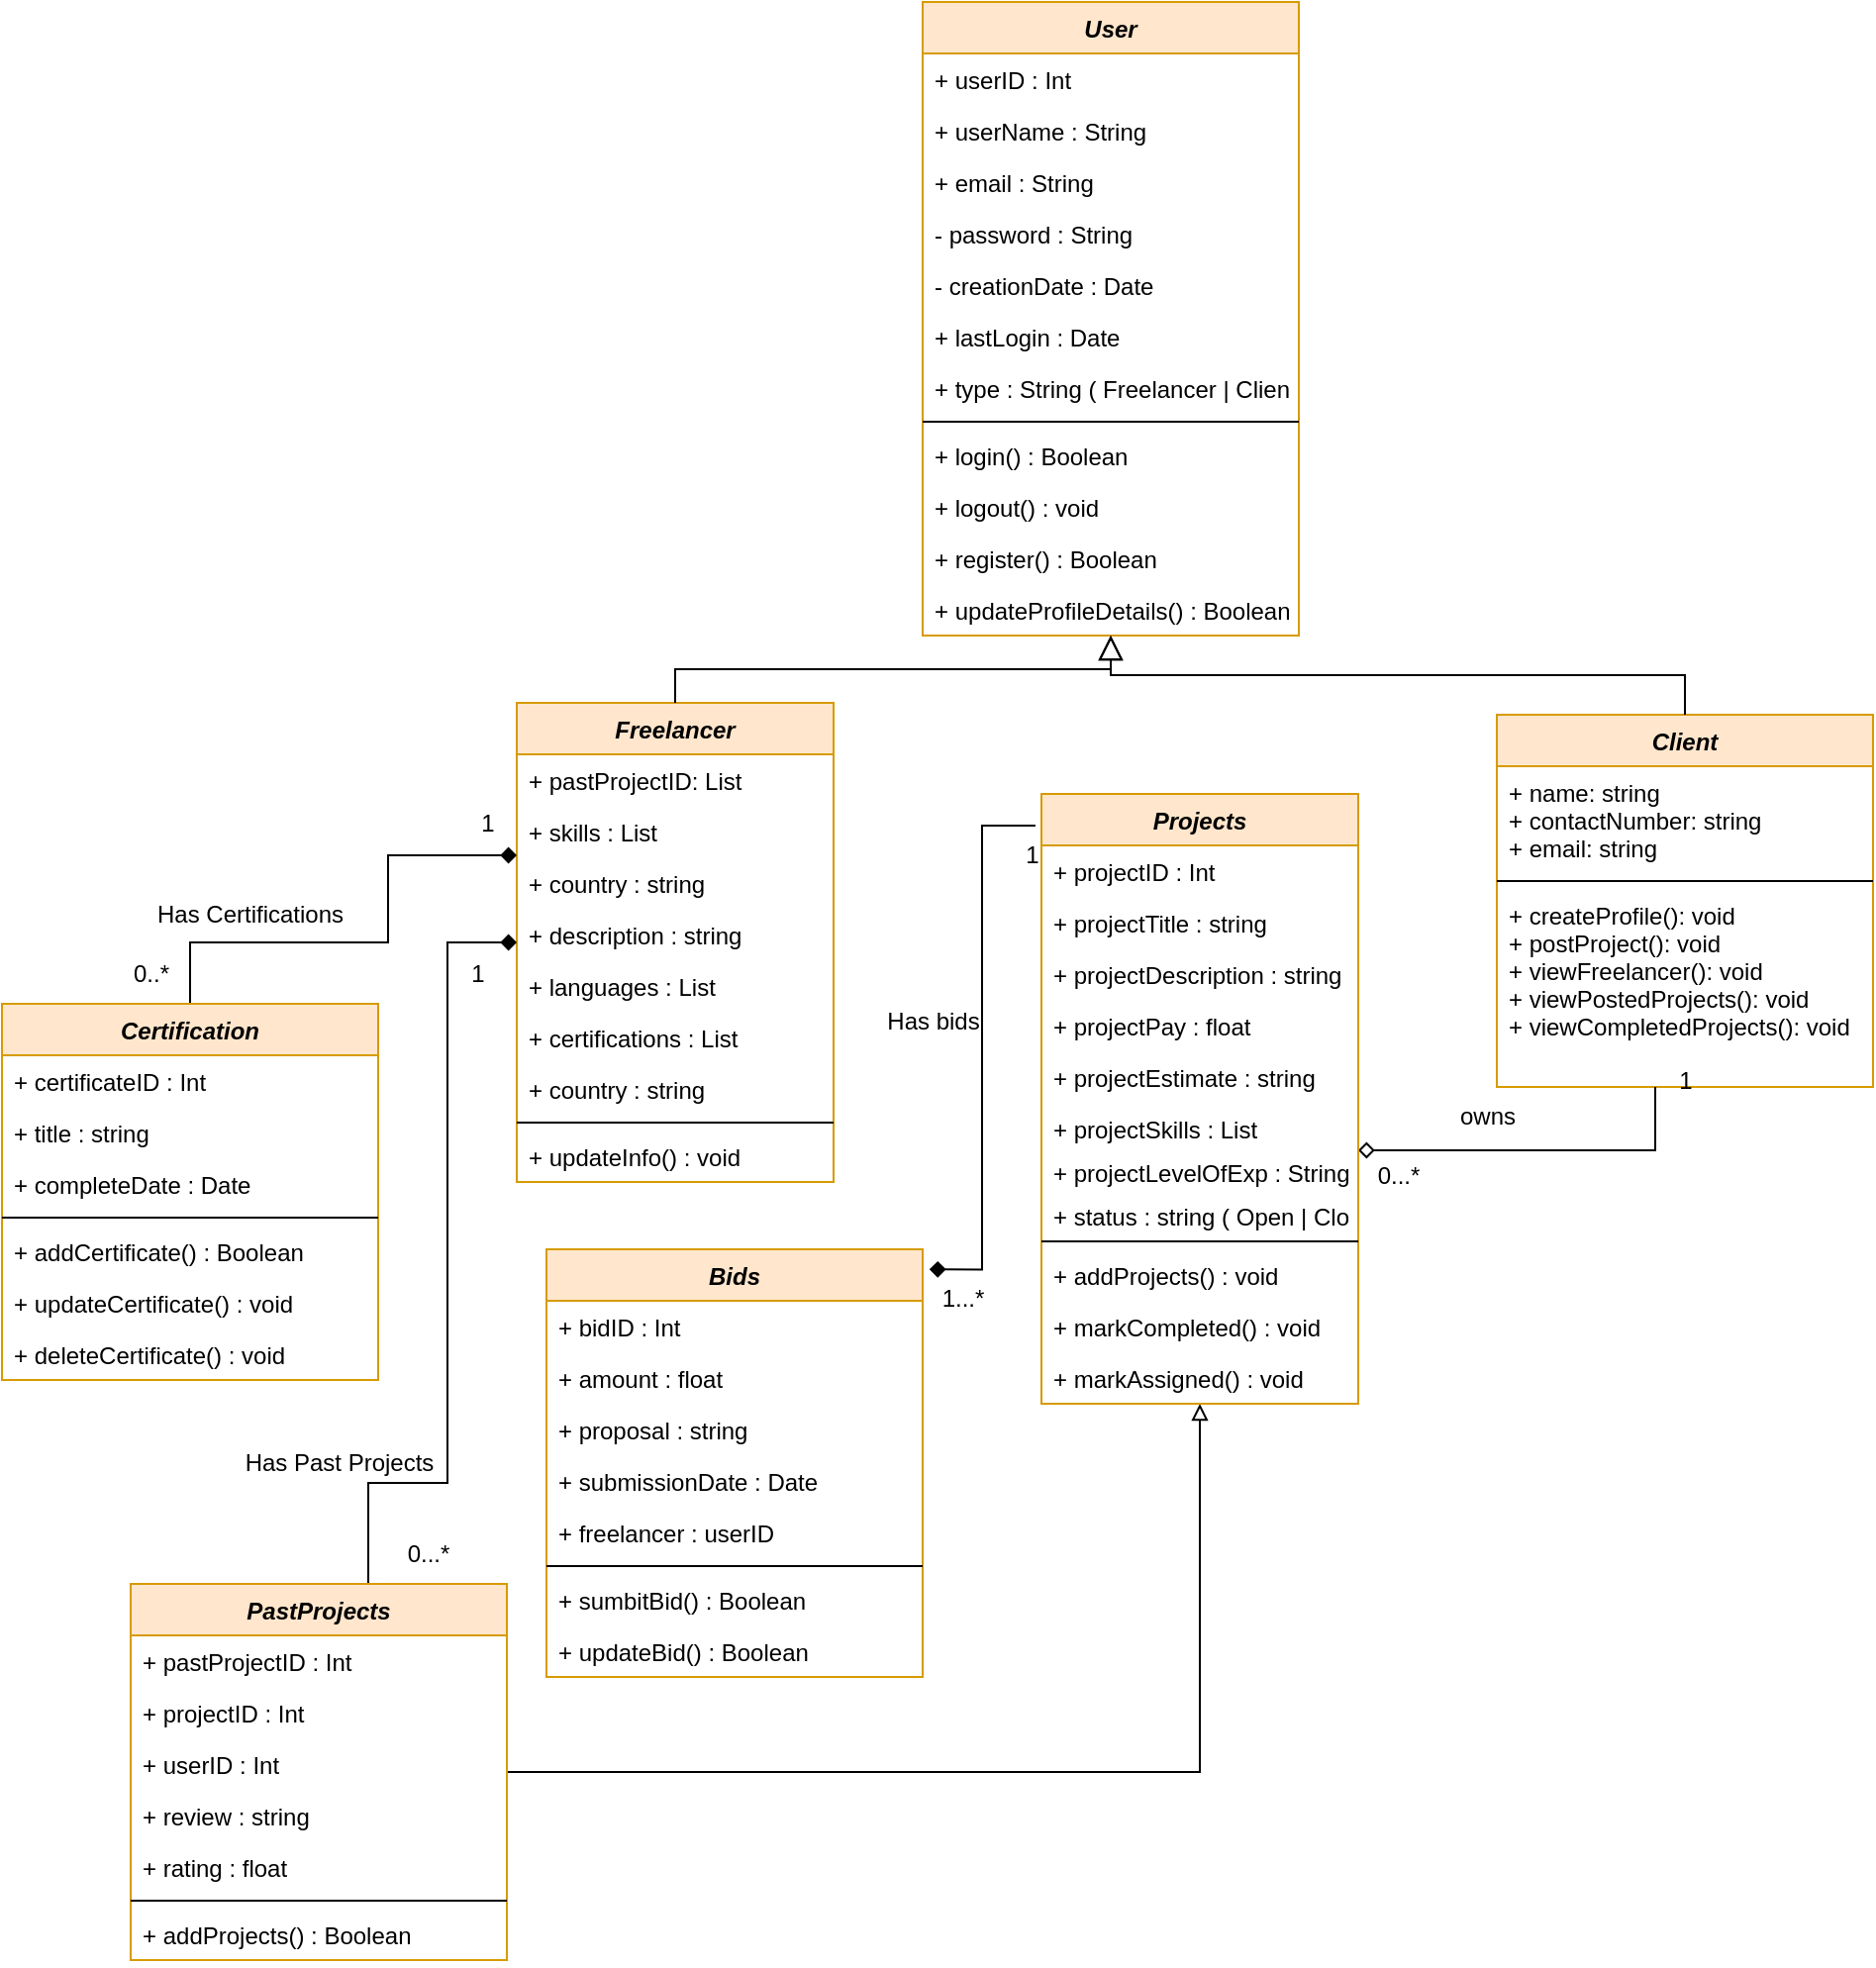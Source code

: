<mxfile version="24.7.16">
  <diagram id="C5RBs43oDa-KdzZeNtuy" name="Page-1">
    <mxGraphModel dx="2284" dy="1010" grid="1" gridSize="10" guides="1" tooltips="1" connect="1" arrows="1" fold="1" page="1" pageScale="1" pageWidth="827" pageHeight="1169" math="0" shadow="0">
      <root>
        <mxCell id="WIyWlLk6GJQsqaUBKTNV-0" />
        <mxCell id="WIyWlLk6GJQsqaUBKTNV-1" parent="WIyWlLk6GJQsqaUBKTNV-0" />
        <mxCell id="zkfFHV4jXpPFQw0GAbJ--0" value="User" style="swimlane;fontStyle=3;align=center;verticalAlign=top;childLayout=stackLayout;horizontal=1;startSize=26;horizontalStack=0;resizeParent=1;resizeLast=0;collapsible=1;marginBottom=0;rounded=0;shadow=0;strokeWidth=1;fillColor=#ffe6cc;strokeColor=#d79b00;" parent="WIyWlLk6GJQsqaUBKTNV-1" vertex="1">
          <mxGeometry x="210" y="370" width="190" height="320" as="geometry">
            <mxRectangle x="220" y="120" width="160" height="26" as="alternateBounds" />
          </mxGeometry>
        </mxCell>
        <mxCell id="zkfFHV4jXpPFQw0GAbJ--1" value="+ userID : Int" style="text;align=left;verticalAlign=top;spacingLeft=4;spacingRight=4;overflow=hidden;rotatable=0;points=[[0,0.5],[1,0.5]];portConstraint=eastwest;" parent="zkfFHV4jXpPFQw0GAbJ--0" vertex="1">
          <mxGeometry y="26" width="190" height="26" as="geometry" />
        </mxCell>
        <mxCell id="zkfFHV4jXpPFQw0GAbJ--2" value="+ userName : String" style="text;align=left;verticalAlign=top;spacingLeft=4;spacingRight=4;overflow=hidden;rotatable=0;points=[[0,0.5],[1,0.5]];portConstraint=eastwest;rounded=0;shadow=0;html=0;" parent="zkfFHV4jXpPFQw0GAbJ--0" vertex="1">
          <mxGeometry y="52" width="190" height="26" as="geometry" />
        </mxCell>
        <mxCell id="zkfFHV4jXpPFQw0GAbJ--3" value="+ email : String" style="text;align=left;verticalAlign=top;spacingLeft=4;spacingRight=4;overflow=hidden;rotatable=0;points=[[0,0.5],[1,0.5]];portConstraint=eastwest;rounded=0;shadow=0;html=0;" parent="zkfFHV4jXpPFQw0GAbJ--0" vertex="1">
          <mxGeometry y="78" width="190" height="26" as="geometry" />
        </mxCell>
        <mxCell id="_2dyOHn-451v4QVMDKlG-2" value="- password : String" style="text;align=left;verticalAlign=top;spacingLeft=4;spacingRight=4;overflow=hidden;rotatable=0;points=[[0,0.5],[1,0.5]];portConstraint=eastwest;rounded=0;shadow=0;html=0;" parent="zkfFHV4jXpPFQw0GAbJ--0" vertex="1">
          <mxGeometry y="104" width="190" height="26" as="geometry" />
        </mxCell>
        <mxCell id="_2dyOHn-451v4QVMDKlG-3" value="- creationDate : Date" style="text;align=left;verticalAlign=top;spacingLeft=4;spacingRight=4;overflow=hidden;rotatable=0;points=[[0,0.5],[1,0.5]];portConstraint=eastwest;rounded=0;shadow=0;html=0;" parent="zkfFHV4jXpPFQw0GAbJ--0" vertex="1">
          <mxGeometry y="130" width="190" height="26" as="geometry" />
        </mxCell>
        <mxCell id="_2dyOHn-451v4QVMDKlG-4" value="+ lastLogin : Date" style="text;align=left;verticalAlign=top;spacingLeft=4;spacingRight=4;overflow=hidden;rotatable=0;points=[[0,0.5],[1,0.5]];portConstraint=eastwest;rounded=0;shadow=0;html=0;" parent="zkfFHV4jXpPFQw0GAbJ--0" vertex="1">
          <mxGeometry y="156" width="190" height="26" as="geometry" />
        </mxCell>
        <mxCell id="_2dyOHn-451v4QVMDKlG-31" value="+ type : String ( Freelancer | Client)" style="text;align=left;verticalAlign=top;spacingLeft=4;spacingRight=4;overflow=hidden;rotatable=0;points=[[0,0.5],[1,0.5]];portConstraint=eastwest;rounded=0;shadow=0;html=0;" parent="zkfFHV4jXpPFQw0GAbJ--0" vertex="1">
          <mxGeometry y="182" width="190" height="26" as="geometry" />
        </mxCell>
        <mxCell id="zkfFHV4jXpPFQw0GAbJ--4" value="" style="line;html=1;strokeWidth=1;align=left;verticalAlign=middle;spacingTop=-1;spacingLeft=3;spacingRight=3;rotatable=0;labelPosition=right;points=[];portConstraint=eastwest;" parent="zkfFHV4jXpPFQw0GAbJ--0" vertex="1">
          <mxGeometry y="208" width="190" height="8" as="geometry" />
        </mxCell>
        <mxCell id="zkfFHV4jXpPFQw0GAbJ--5" value="+ login() : Boolean" style="text;align=left;verticalAlign=top;spacingLeft=4;spacingRight=4;overflow=hidden;rotatable=0;points=[[0,0.5],[1,0.5]];portConstraint=eastwest;" parent="zkfFHV4jXpPFQw0GAbJ--0" vertex="1">
          <mxGeometry y="216" width="190" height="26" as="geometry" />
        </mxCell>
        <mxCell id="_2dyOHn-451v4QVMDKlG-0" value="+ logout() : void" style="text;align=left;verticalAlign=top;spacingLeft=4;spacingRight=4;overflow=hidden;rotatable=0;points=[[0,0.5],[1,0.5]];portConstraint=eastwest;" parent="zkfFHV4jXpPFQw0GAbJ--0" vertex="1">
          <mxGeometry y="242" width="190" height="26" as="geometry" />
        </mxCell>
        <mxCell id="_2dyOHn-451v4QVMDKlG-5" value="+ register() : Boolean" style="text;align=left;verticalAlign=top;spacingLeft=4;spacingRight=4;overflow=hidden;rotatable=0;points=[[0,0.5],[1,0.5]];portConstraint=eastwest;" parent="zkfFHV4jXpPFQw0GAbJ--0" vertex="1">
          <mxGeometry y="268" width="190" height="26" as="geometry" />
        </mxCell>
        <mxCell id="_2dyOHn-451v4QVMDKlG-6" value="+ updateProfileDetails() : Boolean" style="text;align=left;verticalAlign=top;spacingLeft=4;spacingRight=4;overflow=hidden;rotatable=0;points=[[0,0.5],[1,0.5]];portConstraint=eastwest;" parent="zkfFHV4jXpPFQw0GAbJ--0" vertex="1">
          <mxGeometry y="294" width="190" height="26" as="geometry" />
        </mxCell>
        <mxCell id="zkfFHV4jXpPFQw0GAbJ--6" value="Freelancer" style="swimlane;fontStyle=3;align=center;verticalAlign=top;childLayout=stackLayout;horizontal=1;startSize=26;horizontalStack=0;resizeParent=1;resizeLast=0;collapsible=1;marginBottom=0;rounded=0;shadow=0;strokeWidth=1;fillColor=#ffe6cc;strokeColor=#d79b00;" parent="WIyWlLk6GJQsqaUBKTNV-1" vertex="1">
          <mxGeometry x="5" y="724" width="160" height="242" as="geometry">
            <mxRectangle x="130" y="380" width="160" height="26" as="alternateBounds" />
          </mxGeometry>
        </mxCell>
        <mxCell id="zkfFHV4jXpPFQw0GAbJ--7" value="+ pastProjectID: List" style="text;align=left;verticalAlign=top;spacingLeft=4;spacingRight=4;overflow=hidden;rotatable=0;points=[[0,0.5],[1,0.5]];portConstraint=eastwest;" parent="zkfFHV4jXpPFQw0GAbJ--6" vertex="1">
          <mxGeometry y="26" width="160" height="26" as="geometry" />
        </mxCell>
        <mxCell id="zkfFHV4jXpPFQw0GAbJ--8" value="+ skills : List" style="text;align=left;verticalAlign=top;spacingLeft=4;spacingRight=4;overflow=hidden;rotatable=0;points=[[0,0.5],[1,0.5]];portConstraint=eastwest;rounded=0;shadow=0;html=0;" parent="zkfFHV4jXpPFQw0GAbJ--6" vertex="1">
          <mxGeometry y="52" width="160" height="26" as="geometry" />
        </mxCell>
        <mxCell id="zkfFHV4jXpPFQw0GAbJ--11" value="+ country : string" style="text;align=left;verticalAlign=top;spacingLeft=4;spacingRight=4;overflow=hidden;rotatable=0;points=[[0,0.5],[1,0.5]];portConstraint=eastwest;" parent="zkfFHV4jXpPFQw0GAbJ--6" vertex="1">
          <mxGeometry y="78" width="160" height="26" as="geometry" />
        </mxCell>
        <mxCell id="_2dyOHn-451v4QVMDKlG-7" value="+ description : string" style="text;align=left;verticalAlign=top;spacingLeft=4;spacingRight=4;overflow=hidden;rotatable=0;points=[[0,0.5],[1,0.5]];portConstraint=eastwest;rounded=0;shadow=0;html=0;" parent="zkfFHV4jXpPFQw0GAbJ--6" vertex="1">
          <mxGeometry y="104" width="160" height="26" as="geometry" />
        </mxCell>
        <mxCell id="_2dyOHn-451v4QVMDKlG-18" value="+ languages : List" style="text;align=left;verticalAlign=top;spacingLeft=4;spacingRight=4;overflow=hidden;rotatable=0;points=[[0,0.5],[1,0.5]];portConstraint=eastwest;rounded=0;shadow=0;html=0;" parent="zkfFHV4jXpPFQw0GAbJ--6" vertex="1">
          <mxGeometry y="130" width="160" height="26" as="geometry" />
        </mxCell>
        <mxCell id="_2dyOHn-451v4QVMDKlG-9" value="+ certifications : List" style="text;align=left;verticalAlign=top;spacingLeft=4;spacingRight=4;overflow=hidden;rotatable=0;points=[[0,0.5],[1,0.5]];portConstraint=eastwest;rounded=0;shadow=0;html=0;" parent="zkfFHV4jXpPFQw0GAbJ--6" vertex="1">
          <mxGeometry y="156" width="160" height="26" as="geometry" />
        </mxCell>
        <mxCell id="_2dyOHn-451v4QVMDKlG-8" value="+ country : string" style="text;align=left;verticalAlign=top;spacingLeft=4;spacingRight=4;overflow=hidden;rotatable=0;points=[[0,0.5],[1,0.5]];portConstraint=eastwest;" parent="zkfFHV4jXpPFQw0GAbJ--6" vertex="1">
          <mxGeometry y="182" width="160" height="26" as="geometry" />
        </mxCell>
        <mxCell id="zkfFHV4jXpPFQw0GAbJ--9" value="" style="line;html=1;strokeWidth=1;align=left;verticalAlign=middle;spacingTop=-1;spacingLeft=3;spacingRight=3;rotatable=0;labelPosition=right;points=[];portConstraint=eastwest;" parent="zkfFHV4jXpPFQw0GAbJ--6" vertex="1">
          <mxGeometry y="208" width="160" height="8" as="geometry" />
        </mxCell>
        <mxCell id="6yw1cIKWVgHBDw2OMGRw-45" value="+ updateInfo() : void" style="text;align=left;verticalAlign=top;spacingLeft=4;spacingRight=4;overflow=hidden;rotatable=0;points=[[0,0.5],[1,0.5]];portConstraint=eastwest;" parent="zkfFHV4jXpPFQw0GAbJ--6" vertex="1">
          <mxGeometry y="216" width="160" height="26" as="geometry" />
        </mxCell>
        <mxCell id="zkfFHV4jXpPFQw0GAbJ--12" value="" style="endArrow=block;endSize=10;endFill=0;shadow=0;strokeWidth=1;rounded=0;curved=0;edgeStyle=elbowEdgeStyle;elbow=vertical;" parent="WIyWlLk6GJQsqaUBKTNV-1" source="zkfFHV4jXpPFQw0GAbJ--6" target="zkfFHV4jXpPFQw0GAbJ--0" edge="1">
          <mxGeometry width="160" relative="1" as="geometry">
            <mxPoint x="200" y="203" as="sourcePoint" />
            <mxPoint x="200" y="203" as="targetPoint" />
          </mxGeometry>
        </mxCell>
        <mxCell id="zkfFHV4jXpPFQw0GAbJ--13" value="Client" style="swimlane;fontStyle=3;align=center;verticalAlign=top;childLayout=stackLayout;horizontal=1;startSize=26;horizontalStack=0;resizeParent=1;resizeLast=0;collapsible=1;marginBottom=0;rounded=0;shadow=0;strokeWidth=1;fillColor=#ffe6cc;strokeColor=#d79b00;" parent="WIyWlLk6GJQsqaUBKTNV-1" vertex="1">
          <mxGeometry x="500" y="730" width="190" height="188" as="geometry">
            <mxRectangle x="340" y="380" width="170" height="26" as="alternateBounds" />
          </mxGeometry>
        </mxCell>
        <mxCell id="zkfFHV4jXpPFQw0GAbJ--14" value="+ name: string&#xa;+ contactNumber: string&#xa;+ email: string" style="text;align=left;verticalAlign=top;spacingLeft=4;spacingRight=4;overflow=hidden;rotatable=0;points=[[0,0.5],[1,0.5]];portConstraint=eastwest;" parent="zkfFHV4jXpPFQw0GAbJ--13" vertex="1">
          <mxGeometry y="26" width="190" height="54" as="geometry" />
        </mxCell>
        <mxCell id="zkfFHV4jXpPFQw0GAbJ--15" value="" style="line;html=1;strokeWidth=1;align=left;verticalAlign=middle;spacingTop=-1;spacingLeft=3;spacingRight=3;rotatable=0;labelPosition=right;points=[];portConstraint=eastwest;" parent="zkfFHV4jXpPFQw0GAbJ--13" vertex="1">
          <mxGeometry y="80" width="190" height="8" as="geometry" />
        </mxCell>
        <mxCell id="wjqolf2Kpmj25S1raG9t-4" value="+ createProfile(): void&#xa;+ postProject(): void&#xa;+ viewFreelancer(): void&#xa;+ viewPostedProjects(): void&#xa;+ viewCompletedProjects(): void" style="text;align=left;verticalAlign=top;spacingLeft=4;spacingRight=4;overflow=hidden;rotatable=0;points=[[0,0.5],[1,0.5]];portConstraint=eastwest;" vertex="1" parent="zkfFHV4jXpPFQw0GAbJ--13">
          <mxGeometry y="88" width="190" height="80" as="geometry" />
        </mxCell>
        <mxCell id="zkfFHV4jXpPFQw0GAbJ--16" value="" style="endArrow=block;endSize=10;endFill=0;shadow=0;strokeWidth=1;rounded=0;curved=0;edgeStyle=elbowEdgeStyle;elbow=vertical;" parent="WIyWlLk6GJQsqaUBKTNV-1" source="zkfFHV4jXpPFQw0GAbJ--13" target="zkfFHV4jXpPFQw0GAbJ--0" edge="1">
          <mxGeometry width="160" relative="1" as="geometry">
            <mxPoint x="210" y="373" as="sourcePoint" />
            <mxPoint x="310" y="271" as="targetPoint" />
          </mxGeometry>
        </mxCell>
        <mxCell id="6yw1cIKWVgHBDw2OMGRw-46" style="edgeStyle=orthogonalEdgeStyle;rounded=0;orthogonalLoop=1;jettySize=auto;html=1;endArrow=diamond;endFill=1;" parent="WIyWlLk6GJQsqaUBKTNV-1" source="_2dyOHn-451v4QVMDKlG-10" target="zkfFHV4jXpPFQw0GAbJ--6" edge="1">
          <mxGeometry relative="1" as="geometry">
            <Array as="points">
              <mxPoint x="-60" y="845" />
              <mxPoint x="-60" y="801" />
            </Array>
          </mxGeometry>
        </mxCell>
        <mxCell id="_2dyOHn-451v4QVMDKlG-10" value="Certification" style="swimlane;fontStyle=3;align=center;verticalAlign=top;childLayout=stackLayout;horizontal=1;startSize=26;horizontalStack=0;resizeParent=1;resizeLast=0;collapsible=1;marginBottom=0;rounded=0;shadow=0;strokeWidth=1;fillColor=#ffe6cc;strokeColor=#d79b00;" parent="WIyWlLk6GJQsqaUBKTNV-1" vertex="1">
          <mxGeometry x="-255" y="876" width="190" height="190" as="geometry">
            <mxRectangle x="130" y="380" width="160" height="26" as="alternateBounds" />
          </mxGeometry>
        </mxCell>
        <mxCell id="_2dyOHn-451v4QVMDKlG-11" value="+ certificateID : Int" style="text;align=left;verticalAlign=top;spacingLeft=4;spacingRight=4;overflow=hidden;rotatable=0;points=[[0,0.5],[1,0.5]];portConstraint=eastwest;" parent="_2dyOHn-451v4QVMDKlG-10" vertex="1">
          <mxGeometry y="26" width="190" height="26" as="geometry" />
        </mxCell>
        <mxCell id="_2dyOHn-451v4QVMDKlG-32" value="+ title : string" style="text;align=left;verticalAlign=top;spacingLeft=4;spacingRight=4;overflow=hidden;rotatable=0;points=[[0,0.5],[1,0.5]];portConstraint=eastwest;" parent="_2dyOHn-451v4QVMDKlG-10" vertex="1">
          <mxGeometry y="52" width="190" height="26" as="geometry" />
        </mxCell>
        <mxCell id="_2dyOHn-451v4QVMDKlG-15" value="+ completeDate : Date" style="text;align=left;verticalAlign=top;spacingLeft=4;spacingRight=4;overflow=hidden;rotatable=0;points=[[0,0.5],[1,0.5]];portConstraint=eastwest;rounded=0;shadow=0;html=0;" parent="_2dyOHn-451v4QVMDKlG-10" vertex="1">
          <mxGeometry y="78" width="190" height="26" as="geometry" />
        </mxCell>
        <mxCell id="_2dyOHn-451v4QVMDKlG-16" value="" style="line;html=1;strokeWidth=1;align=left;verticalAlign=middle;spacingTop=-1;spacingLeft=3;spacingRight=3;rotatable=0;labelPosition=right;points=[];portConstraint=eastwest;" parent="_2dyOHn-451v4QVMDKlG-10" vertex="1">
          <mxGeometry y="104" width="190" height="8" as="geometry" />
        </mxCell>
        <mxCell id="_2dyOHn-451v4QVMDKlG-17" value="+ addCertificate() : Boolean" style="text;align=left;verticalAlign=top;spacingLeft=4;spacingRight=4;overflow=hidden;rotatable=0;points=[[0,0.5],[1,0.5]];portConstraint=eastwest;" parent="_2dyOHn-451v4QVMDKlG-10" vertex="1">
          <mxGeometry y="112" width="190" height="26" as="geometry" />
        </mxCell>
        <mxCell id="_2dyOHn-451v4QVMDKlG-19" value="+ updateCertificate() : void" style="text;align=left;verticalAlign=top;spacingLeft=4;spacingRight=4;overflow=hidden;rotatable=0;points=[[0,0.5],[1,0.5]];portConstraint=eastwest;" parent="_2dyOHn-451v4QVMDKlG-10" vertex="1">
          <mxGeometry y="138" width="190" height="26" as="geometry" />
        </mxCell>
        <mxCell id="_2dyOHn-451v4QVMDKlG-20" value="+ deleteCertificate() : void" style="text;align=left;verticalAlign=top;spacingLeft=4;spacingRight=4;overflow=hidden;rotatable=0;points=[[0,0.5],[1,0.5]];portConstraint=eastwest;" parent="_2dyOHn-451v4QVMDKlG-10" vertex="1">
          <mxGeometry y="164" width="190" height="26" as="geometry" />
        </mxCell>
        <mxCell id="6yw1cIKWVgHBDw2OMGRw-39" style="edgeStyle=orthogonalEdgeStyle;rounded=0;orthogonalLoop=1;jettySize=auto;html=1;endArrow=block;endFill=0;" parent="WIyWlLk6GJQsqaUBKTNV-1" source="_2dyOHn-451v4QVMDKlG-21" target="6yw1cIKWVgHBDw2OMGRw-0" edge="1">
          <mxGeometry relative="1" as="geometry" />
        </mxCell>
        <mxCell id="6yw1cIKWVgHBDw2OMGRw-67" style="edgeStyle=orthogonalEdgeStyle;rounded=0;orthogonalLoop=1;jettySize=auto;html=1;exitX=0.5;exitY=0;exitDx=0;exitDy=0;endArrow=diamond;endFill=1;" parent="WIyWlLk6GJQsqaUBKTNV-1" source="_2dyOHn-451v4QVMDKlG-21" target="zkfFHV4jXpPFQw0GAbJ--6" edge="1">
          <mxGeometry relative="1" as="geometry">
            <Array as="points">
              <mxPoint x="-70" y="1169" />
              <mxPoint x="-70" y="1118" />
              <mxPoint x="-30" y="1118" />
              <mxPoint x="-30" y="845" />
            </Array>
          </mxGeometry>
        </mxCell>
        <mxCell id="_2dyOHn-451v4QVMDKlG-21" value="PastProjects" style="swimlane;fontStyle=3;align=center;verticalAlign=top;childLayout=stackLayout;horizontal=1;startSize=26;horizontalStack=0;resizeParent=1;resizeLast=0;collapsible=1;marginBottom=0;rounded=0;shadow=0;strokeWidth=1;fillColor=#ffe6cc;strokeColor=#d79b00;" parent="WIyWlLk6GJQsqaUBKTNV-1" vertex="1">
          <mxGeometry x="-190" y="1169" width="190" height="190" as="geometry">
            <mxRectangle x="130" y="380" width="160" height="26" as="alternateBounds" />
          </mxGeometry>
        </mxCell>
        <mxCell id="_2dyOHn-451v4QVMDKlG-22" value="+ pastProjectID : Int" style="text;align=left;verticalAlign=top;spacingLeft=4;spacingRight=4;overflow=hidden;rotatable=0;points=[[0,0.5],[1,0.5]];portConstraint=eastwest;" parent="_2dyOHn-451v4QVMDKlG-21" vertex="1">
          <mxGeometry y="26" width="190" height="26" as="geometry" />
        </mxCell>
        <mxCell id="_2dyOHn-451v4QVMDKlG-23" value="+ projectID : Int" style="text;align=left;verticalAlign=top;spacingLeft=4;spacingRight=4;overflow=hidden;rotatable=0;points=[[0,0.5],[1,0.5]];portConstraint=eastwest;rounded=0;shadow=0;html=0;" parent="_2dyOHn-451v4QVMDKlG-21" vertex="1">
          <mxGeometry y="52" width="190" height="26" as="geometry" />
        </mxCell>
        <mxCell id="_2dyOHn-451v4QVMDKlG-28" value="+ userID : Int" style="text;align=left;verticalAlign=top;spacingLeft=4;spacingRight=4;overflow=hidden;rotatable=0;points=[[0,0.5],[1,0.5]];portConstraint=eastwest;rounded=0;shadow=0;html=0;" parent="_2dyOHn-451v4QVMDKlG-21" vertex="1">
          <mxGeometry y="78" width="190" height="26" as="geometry" />
        </mxCell>
        <mxCell id="_2dyOHn-451v4QVMDKlG-33" value="+ review : string" style="text;align=left;verticalAlign=top;spacingLeft=4;spacingRight=4;overflow=hidden;rotatable=0;points=[[0,0.5],[1,0.5]];portConstraint=eastwest;rounded=0;shadow=0;html=0;" parent="_2dyOHn-451v4QVMDKlG-21" vertex="1">
          <mxGeometry y="104" width="190" height="26" as="geometry" />
        </mxCell>
        <mxCell id="_2dyOHn-451v4QVMDKlG-34" value="+ rating : float" style="text;align=left;verticalAlign=top;spacingLeft=4;spacingRight=4;overflow=hidden;rotatable=0;points=[[0,0.5],[1,0.5]];portConstraint=eastwest;rounded=0;shadow=0;html=0;" parent="_2dyOHn-451v4QVMDKlG-21" vertex="1">
          <mxGeometry y="130" width="190" height="26" as="geometry" />
        </mxCell>
        <mxCell id="_2dyOHn-451v4QVMDKlG-24" value="" style="line;html=1;strokeWidth=1;align=left;verticalAlign=middle;spacingTop=-1;spacingLeft=3;spacingRight=3;rotatable=0;labelPosition=right;points=[];portConstraint=eastwest;" parent="_2dyOHn-451v4QVMDKlG-21" vertex="1">
          <mxGeometry y="156" width="190" height="8" as="geometry" />
        </mxCell>
        <mxCell id="_2dyOHn-451v4QVMDKlG-25" value="+ addProjects() : Boolean" style="text;align=left;verticalAlign=top;spacingLeft=4;spacingRight=4;overflow=hidden;rotatable=0;points=[[0,0.5],[1,0.5]];portConstraint=eastwest;" parent="_2dyOHn-451v4QVMDKlG-21" vertex="1">
          <mxGeometry y="164" width="190" height="26" as="geometry" />
        </mxCell>
        <mxCell id="6yw1cIKWVgHBDw2OMGRw-71" style="edgeStyle=orthogonalEdgeStyle;rounded=0;orthogonalLoop=1;jettySize=auto;html=1;endArrow=none;endFill=0;startArrow=diamond;startFill=0;" parent="WIyWlLk6GJQsqaUBKTNV-1" source="6yw1cIKWVgHBDw2OMGRw-0" target="zkfFHV4jXpPFQw0GAbJ--13" edge="1">
          <mxGeometry relative="1" as="geometry">
            <Array as="points">
              <mxPoint x="580" y="950" />
            </Array>
          </mxGeometry>
        </mxCell>
        <mxCell id="6yw1cIKWVgHBDw2OMGRw-0" value="Projects" style="swimlane;fontStyle=3;align=center;verticalAlign=top;childLayout=stackLayout;horizontal=1;startSize=26;horizontalStack=0;resizeParent=1;resizeLast=0;collapsible=1;marginBottom=0;rounded=0;shadow=0;strokeWidth=1;fillColor=#ffe6cc;strokeColor=#d79b00;" parent="WIyWlLk6GJQsqaUBKTNV-1" vertex="1">
          <mxGeometry x="270" y="770" width="160" height="308" as="geometry">
            <mxRectangle x="340" y="380" width="170" height="26" as="alternateBounds" />
          </mxGeometry>
        </mxCell>
        <mxCell id="6yw1cIKWVgHBDw2OMGRw-1" value="+ projectID : Int" style="text;align=left;verticalAlign=top;spacingLeft=4;spacingRight=4;overflow=hidden;rotatable=0;points=[[0,0.5],[1,0.5]];portConstraint=eastwest;" parent="6yw1cIKWVgHBDw2OMGRw-0" vertex="1">
          <mxGeometry y="26" width="160" height="26" as="geometry" />
        </mxCell>
        <mxCell id="6yw1cIKWVgHBDw2OMGRw-2" value="+ projectTitle : string" style="text;align=left;verticalAlign=top;spacingLeft=4;spacingRight=4;overflow=hidden;rotatable=0;points=[[0,0.5],[1,0.5]];portConstraint=eastwest;" parent="6yw1cIKWVgHBDw2OMGRw-0" vertex="1">
          <mxGeometry y="52" width="160" height="26" as="geometry" />
        </mxCell>
        <mxCell id="6yw1cIKWVgHBDw2OMGRw-3" value="+ projectDescription : string" style="text;align=left;verticalAlign=top;spacingLeft=4;spacingRight=4;overflow=hidden;rotatable=0;points=[[0,0.5],[1,0.5]];portConstraint=eastwest;" parent="6yw1cIKWVgHBDw2OMGRw-0" vertex="1">
          <mxGeometry y="78" width="160" height="26" as="geometry" />
        </mxCell>
        <mxCell id="6yw1cIKWVgHBDw2OMGRw-4" value="+ projectPay : float" style="text;align=left;verticalAlign=top;spacingLeft=4;spacingRight=4;overflow=hidden;rotatable=0;points=[[0,0.5],[1,0.5]];portConstraint=eastwest;" parent="6yw1cIKWVgHBDw2OMGRw-0" vertex="1">
          <mxGeometry y="104" width="160" height="26" as="geometry" />
        </mxCell>
        <mxCell id="6yw1cIKWVgHBDw2OMGRw-5" value="+ projectEstimate : string" style="text;align=left;verticalAlign=top;spacingLeft=4;spacingRight=4;overflow=hidden;rotatable=0;points=[[0,0.5],[1,0.5]];portConstraint=eastwest;" parent="6yw1cIKWVgHBDw2OMGRw-0" vertex="1">
          <mxGeometry y="130" width="160" height="26" as="geometry" />
        </mxCell>
        <mxCell id="6yw1cIKWVgHBDw2OMGRw-6" value="+ projectSkills : List" style="text;align=left;verticalAlign=top;spacingLeft=4;spacingRight=4;overflow=hidden;rotatable=0;points=[[0,0.5],[1,0.5]];portConstraint=eastwest;" parent="6yw1cIKWVgHBDw2OMGRw-0" vertex="1">
          <mxGeometry y="156" width="160" height="22" as="geometry" />
        </mxCell>
        <mxCell id="6yw1cIKWVgHBDw2OMGRw-12" value="+ projectLevelOfExp : String" style="text;align=left;verticalAlign=top;spacingLeft=4;spacingRight=4;overflow=hidden;rotatable=0;points=[[0,0.5],[1,0.5]];portConstraint=eastwest;" parent="6yw1cIKWVgHBDw2OMGRw-0" vertex="1">
          <mxGeometry y="178" width="160" height="22" as="geometry" />
        </mxCell>
        <mxCell id="6yw1cIKWVgHBDw2OMGRw-7" value="+ status : string ( Open | Closed | Assigned )" style="text;align=left;verticalAlign=top;spacingLeft=4;spacingRight=4;overflow=hidden;rotatable=0;points=[[0,0.5],[1,0.5]];portConstraint=eastwest;" parent="6yw1cIKWVgHBDw2OMGRw-0" vertex="1">
          <mxGeometry y="200" width="160" height="22" as="geometry" />
        </mxCell>
        <mxCell id="6yw1cIKWVgHBDw2OMGRw-8" value="" style="line;html=1;strokeWidth=1;align=left;verticalAlign=middle;spacingTop=-1;spacingLeft=3;spacingRight=3;rotatable=0;labelPosition=right;points=[];portConstraint=eastwest;" parent="6yw1cIKWVgHBDw2OMGRw-0" vertex="1">
          <mxGeometry y="222" width="160" height="8" as="geometry" />
        </mxCell>
        <mxCell id="6yw1cIKWVgHBDw2OMGRw-9" value="+ addProjects() : void" style="text;align=left;verticalAlign=top;spacingLeft=4;spacingRight=4;overflow=hidden;rotatable=0;points=[[0,0.5],[1,0.5]];portConstraint=eastwest;" parent="6yw1cIKWVgHBDw2OMGRw-0" vertex="1">
          <mxGeometry y="230" width="160" height="26" as="geometry" />
        </mxCell>
        <mxCell id="6yw1cIKWVgHBDw2OMGRw-10" value="+ markCompleted() : void" style="text;align=left;verticalAlign=top;spacingLeft=4;spacingRight=4;overflow=hidden;rotatable=0;points=[[0,0.5],[1,0.5]];portConstraint=eastwest;" parent="6yw1cIKWVgHBDw2OMGRw-0" vertex="1">
          <mxGeometry y="256" width="160" height="26" as="geometry" />
        </mxCell>
        <mxCell id="6yw1cIKWVgHBDw2OMGRw-11" value="+ markAssigned() : void" style="text;align=left;verticalAlign=top;spacingLeft=4;spacingRight=4;overflow=hidden;rotatable=0;points=[[0,0.5],[1,0.5]];portConstraint=eastwest;" parent="6yw1cIKWVgHBDw2OMGRw-0" vertex="1">
          <mxGeometry y="282" width="160" height="26" as="geometry" />
        </mxCell>
        <mxCell id="6yw1cIKWVgHBDw2OMGRw-47" value="0..*" style="text;html=1;align=center;verticalAlign=middle;resizable=0;points=[];autosize=1;strokeColor=none;fillColor=none;" parent="WIyWlLk6GJQsqaUBKTNV-1" vertex="1">
          <mxGeometry x="-200" y="846" width="40" height="30" as="geometry" />
        </mxCell>
        <mxCell id="6yw1cIKWVgHBDw2OMGRw-48" value="1" style="text;html=1;align=center;verticalAlign=middle;resizable=0;points=[];autosize=1;strokeColor=none;fillColor=none;" parent="WIyWlLk6GJQsqaUBKTNV-1" vertex="1">
          <mxGeometry x="-25" y="770" width="30" height="30" as="geometry" />
        </mxCell>
        <mxCell id="6yw1cIKWVgHBDw2OMGRw-49" value="Has Certifications" style="text;html=1;align=center;verticalAlign=middle;resizable=0;points=[];autosize=1;strokeColor=none;fillColor=none;" parent="WIyWlLk6GJQsqaUBKTNV-1" vertex="1">
          <mxGeometry x="-190" y="816" width="120" height="30" as="geometry" />
        </mxCell>
        <mxCell id="6yw1cIKWVgHBDw2OMGRw-50" value="Bids" style="swimlane;fontStyle=3;align=center;verticalAlign=top;childLayout=stackLayout;horizontal=1;startSize=26;horizontalStack=0;resizeParent=1;resizeLast=0;collapsible=1;marginBottom=0;rounded=0;shadow=0;strokeWidth=1;fillColor=#ffe6cc;strokeColor=#d79b00;" parent="WIyWlLk6GJQsqaUBKTNV-1" vertex="1">
          <mxGeometry x="20" y="1000" width="190" height="216" as="geometry">
            <mxRectangle x="130" y="380" width="160" height="26" as="alternateBounds" />
          </mxGeometry>
        </mxCell>
        <mxCell id="6yw1cIKWVgHBDw2OMGRw-51" value="+ bidID : Int" style="text;align=left;verticalAlign=top;spacingLeft=4;spacingRight=4;overflow=hidden;rotatable=0;points=[[0,0.5],[1,0.5]];portConstraint=eastwest;" parent="6yw1cIKWVgHBDw2OMGRw-50" vertex="1">
          <mxGeometry y="26" width="190" height="26" as="geometry" />
        </mxCell>
        <mxCell id="6yw1cIKWVgHBDw2OMGRw-52" value="+ amount : float" style="text;align=left;verticalAlign=top;spacingLeft=4;spacingRight=4;overflow=hidden;rotatable=0;points=[[0,0.5],[1,0.5]];portConstraint=eastwest;rounded=0;shadow=0;html=0;" parent="6yw1cIKWVgHBDw2OMGRw-50" vertex="1">
          <mxGeometry y="52" width="190" height="26" as="geometry" />
        </mxCell>
        <mxCell id="6yw1cIKWVgHBDw2OMGRw-53" value="+ proposal : string" style="text;align=left;verticalAlign=top;spacingLeft=4;spacingRight=4;overflow=hidden;rotatable=0;points=[[0,0.5],[1,0.5]];portConstraint=eastwest;rounded=0;shadow=0;html=0;" parent="6yw1cIKWVgHBDw2OMGRw-50" vertex="1">
          <mxGeometry y="78" width="190" height="26" as="geometry" />
        </mxCell>
        <mxCell id="6yw1cIKWVgHBDw2OMGRw-54" value="+ submissionDate : Date" style="text;align=left;verticalAlign=top;spacingLeft=4;spacingRight=4;overflow=hidden;rotatable=0;points=[[0,0.5],[1,0.5]];portConstraint=eastwest;rounded=0;shadow=0;html=0;" parent="6yw1cIKWVgHBDw2OMGRw-50" vertex="1">
          <mxGeometry y="104" width="190" height="26" as="geometry" />
        </mxCell>
        <mxCell id="6yw1cIKWVgHBDw2OMGRw-55" value="+ freelancer : userID" style="text;align=left;verticalAlign=top;spacingLeft=4;spacingRight=4;overflow=hidden;rotatable=0;points=[[0,0.5],[1,0.5]];portConstraint=eastwest;rounded=0;shadow=0;html=0;" parent="6yw1cIKWVgHBDw2OMGRw-50" vertex="1">
          <mxGeometry y="130" width="190" height="26" as="geometry" />
        </mxCell>
        <mxCell id="6yw1cIKWVgHBDw2OMGRw-56" value="" style="line;html=1;strokeWidth=1;align=left;verticalAlign=middle;spacingTop=-1;spacingLeft=3;spacingRight=3;rotatable=0;labelPosition=right;points=[];portConstraint=eastwest;" parent="6yw1cIKWVgHBDw2OMGRw-50" vertex="1">
          <mxGeometry y="156" width="190" height="8" as="geometry" />
        </mxCell>
        <mxCell id="6yw1cIKWVgHBDw2OMGRw-57" value="+ sumbitBid() : Boolean" style="text;align=left;verticalAlign=top;spacingLeft=4;spacingRight=4;overflow=hidden;rotatable=0;points=[[0,0.5],[1,0.5]];portConstraint=eastwest;" parent="6yw1cIKWVgHBDw2OMGRw-50" vertex="1">
          <mxGeometry y="164" width="190" height="26" as="geometry" />
        </mxCell>
        <mxCell id="6yw1cIKWVgHBDw2OMGRw-58" value="+ updateBid() : Boolean" style="text;align=left;verticalAlign=top;spacingLeft=4;spacingRight=4;overflow=hidden;rotatable=0;points=[[0,0.5],[1,0.5]];portConstraint=eastwest;" parent="6yw1cIKWVgHBDw2OMGRw-50" vertex="1">
          <mxGeometry y="190" width="190" height="26" as="geometry" />
        </mxCell>
        <mxCell id="6yw1cIKWVgHBDw2OMGRw-59" style="edgeStyle=orthogonalEdgeStyle;rounded=0;orthogonalLoop=1;jettySize=auto;html=1;exitX=-0.019;exitY=0.052;exitDx=0;exitDy=0;entryX=1.018;entryY=0.047;entryDx=0;entryDy=0;entryPerimeter=0;exitPerimeter=0;endArrow=diamond;endFill=1;startArrow=none;startFill=0;" parent="WIyWlLk6GJQsqaUBKTNV-1" source="6yw1cIKWVgHBDw2OMGRw-0" target="6yw1cIKWVgHBDw2OMGRw-50" edge="1">
          <mxGeometry relative="1" as="geometry" />
        </mxCell>
        <mxCell id="6yw1cIKWVgHBDw2OMGRw-60" value="1" style="text;html=1;align=center;verticalAlign=middle;resizable=0;points=[];autosize=1;strokeColor=none;fillColor=none;" parent="WIyWlLk6GJQsqaUBKTNV-1" vertex="1">
          <mxGeometry x="250" y="786" width="30" height="30" as="geometry" />
        </mxCell>
        <mxCell id="6yw1cIKWVgHBDw2OMGRw-61" value="1...*" style="text;html=1;align=center;verticalAlign=middle;resizable=0;points=[];autosize=1;strokeColor=none;fillColor=none;" parent="WIyWlLk6GJQsqaUBKTNV-1" vertex="1">
          <mxGeometry x="210" y="1010" width="40" height="30" as="geometry" />
        </mxCell>
        <mxCell id="6yw1cIKWVgHBDw2OMGRw-62" value="Has bids" style="text;html=1;align=center;verticalAlign=middle;resizable=0;points=[];autosize=1;strokeColor=none;fillColor=none;" parent="WIyWlLk6GJQsqaUBKTNV-1" vertex="1">
          <mxGeometry x="180" y="870" width="70" height="30" as="geometry" />
        </mxCell>
        <mxCell id="6yw1cIKWVgHBDw2OMGRw-68" value="0...*" style="text;html=1;align=center;verticalAlign=middle;resizable=0;points=[];autosize=1;strokeColor=none;fillColor=none;" parent="WIyWlLk6GJQsqaUBKTNV-1" vertex="1">
          <mxGeometry x="-60" y="1139" width="40" height="30" as="geometry" />
        </mxCell>
        <mxCell id="6yw1cIKWVgHBDw2OMGRw-69" value="1" style="text;html=1;align=center;verticalAlign=middle;resizable=0;points=[];autosize=1;strokeColor=none;fillColor=none;" parent="WIyWlLk6GJQsqaUBKTNV-1" vertex="1">
          <mxGeometry x="-30" y="846" width="30" height="30" as="geometry" />
        </mxCell>
        <mxCell id="6yw1cIKWVgHBDw2OMGRw-70" value="Has Past Projects" style="text;html=1;align=center;verticalAlign=middle;resizable=0;points=[];autosize=1;strokeColor=none;fillColor=none;" parent="WIyWlLk6GJQsqaUBKTNV-1" vertex="1">
          <mxGeometry x="-145" y="1093" width="120" height="30" as="geometry" />
        </mxCell>
        <mxCell id="6yw1cIKWVgHBDw2OMGRw-72" value="owns" style="text;html=1;align=center;verticalAlign=middle;resizable=0;points=[];autosize=1;strokeColor=none;fillColor=none;" parent="WIyWlLk6GJQsqaUBKTNV-1" vertex="1">
          <mxGeometry x="470" y="918" width="50" height="30" as="geometry" />
        </mxCell>
        <mxCell id="6yw1cIKWVgHBDw2OMGRw-73" value="0...*" style="text;html=1;align=center;verticalAlign=middle;resizable=0;points=[];autosize=1;strokeColor=none;fillColor=none;" parent="WIyWlLk6GJQsqaUBKTNV-1" vertex="1">
          <mxGeometry x="430" y="948" width="40" height="30" as="geometry" />
        </mxCell>
        <mxCell id="6yw1cIKWVgHBDw2OMGRw-74" value="1" style="text;html=1;align=center;verticalAlign=middle;resizable=0;points=[];autosize=1;strokeColor=none;fillColor=none;" parent="WIyWlLk6GJQsqaUBKTNV-1" vertex="1">
          <mxGeometry x="580" y="900" width="30" height="30" as="geometry" />
        </mxCell>
      </root>
    </mxGraphModel>
  </diagram>
</mxfile>
